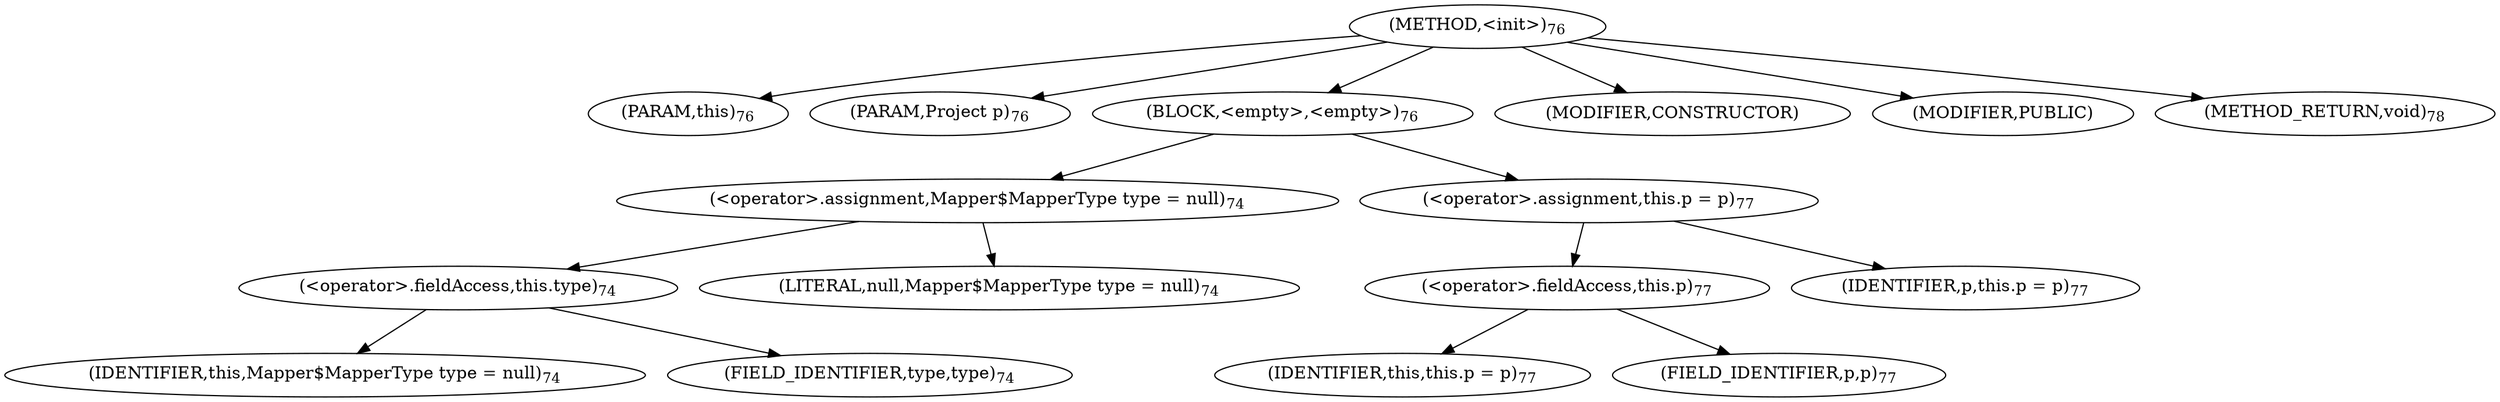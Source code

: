 digraph "&lt;init&gt;" {  
"70" [label = <(METHOD,&lt;init&gt;)<SUB>76</SUB>> ]
"4" [label = <(PARAM,this)<SUB>76</SUB>> ]
"71" [label = <(PARAM,Project p)<SUB>76</SUB>> ]
"72" [label = <(BLOCK,&lt;empty&gt;,&lt;empty&gt;)<SUB>76</SUB>> ]
"73" [label = <(&lt;operator&gt;.assignment,Mapper$MapperType type = null)<SUB>74</SUB>> ]
"74" [label = <(&lt;operator&gt;.fieldAccess,this.type)<SUB>74</SUB>> ]
"75" [label = <(IDENTIFIER,this,Mapper$MapperType type = null)<SUB>74</SUB>> ]
"76" [label = <(FIELD_IDENTIFIER,type,type)<SUB>74</SUB>> ]
"77" [label = <(LITERAL,null,Mapper$MapperType type = null)<SUB>74</SUB>> ]
"78" [label = <(&lt;operator&gt;.assignment,this.p = p)<SUB>77</SUB>> ]
"79" [label = <(&lt;operator&gt;.fieldAccess,this.p)<SUB>77</SUB>> ]
"3" [label = <(IDENTIFIER,this,this.p = p)<SUB>77</SUB>> ]
"80" [label = <(FIELD_IDENTIFIER,p,p)<SUB>77</SUB>> ]
"81" [label = <(IDENTIFIER,p,this.p = p)<SUB>77</SUB>> ]
"82" [label = <(MODIFIER,CONSTRUCTOR)> ]
"83" [label = <(MODIFIER,PUBLIC)> ]
"84" [label = <(METHOD_RETURN,void)<SUB>78</SUB>> ]
  "70" -> "4" 
  "70" -> "71" 
  "70" -> "72" 
  "70" -> "82" 
  "70" -> "83" 
  "70" -> "84" 
  "72" -> "73" 
  "72" -> "78" 
  "73" -> "74" 
  "73" -> "77" 
  "74" -> "75" 
  "74" -> "76" 
  "78" -> "79" 
  "78" -> "81" 
  "79" -> "3" 
  "79" -> "80" 
}
